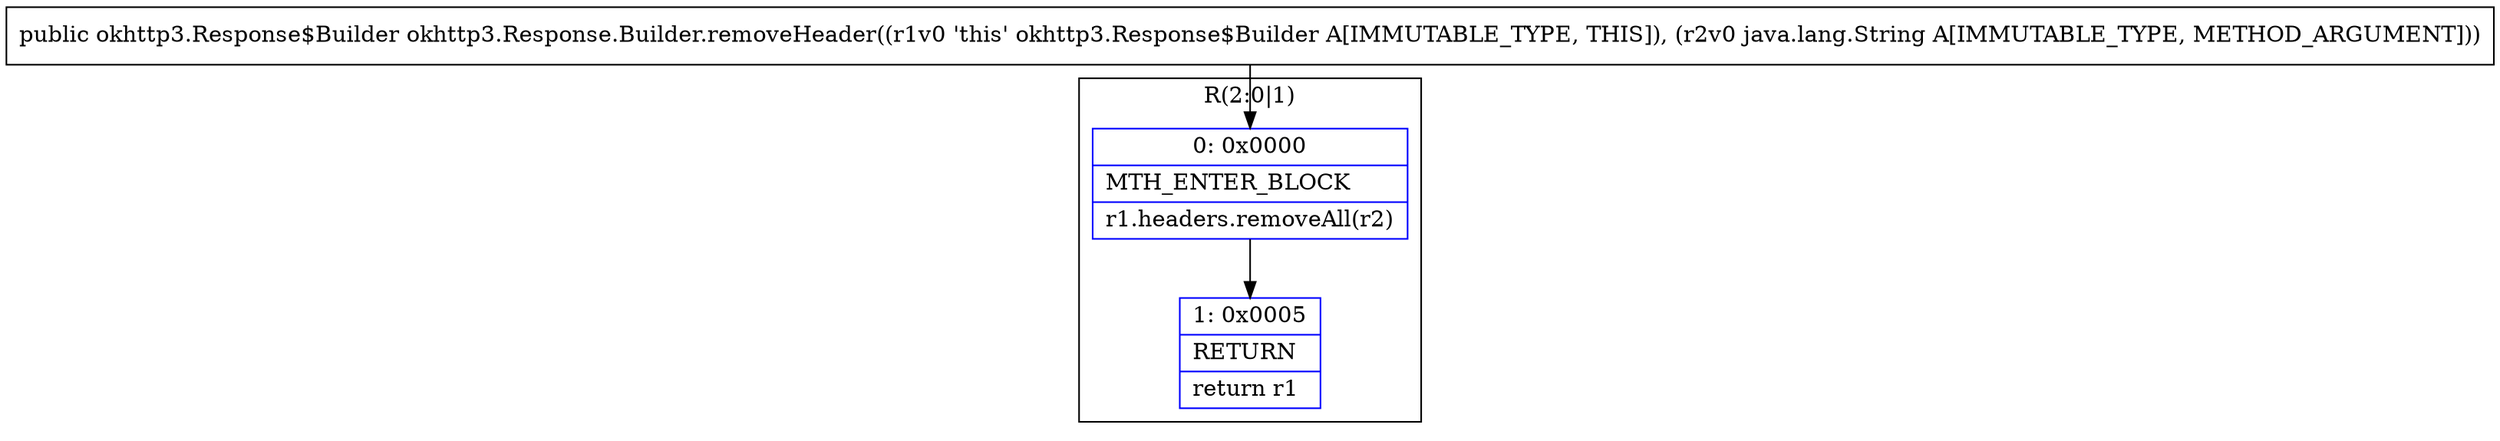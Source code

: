 digraph "CFG forokhttp3.Response.Builder.removeHeader(Ljava\/lang\/String;)Lokhttp3\/Response$Builder;" {
subgraph cluster_Region_1758143110 {
label = "R(2:0|1)";
node [shape=record,color=blue];
Node_0 [shape=record,label="{0\:\ 0x0000|MTH_ENTER_BLOCK\l|r1.headers.removeAll(r2)\l}"];
Node_1 [shape=record,label="{1\:\ 0x0005|RETURN\l|return r1\l}"];
}
MethodNode[shape=record,label="{public okhttp3.Response$Builder okhttp3.Response.Builder.removeHeader((r1v0 'this' okhttp3.Response$Builder A[IMMUTABLE_TYPE, THIS]), (r2v0 java.lang.String A[IMMUTABLE_TYPE, METHOD_ARGUMENT])) }"];
MethodNode -> Node_0;
Node_0 -> Node_1;
}

